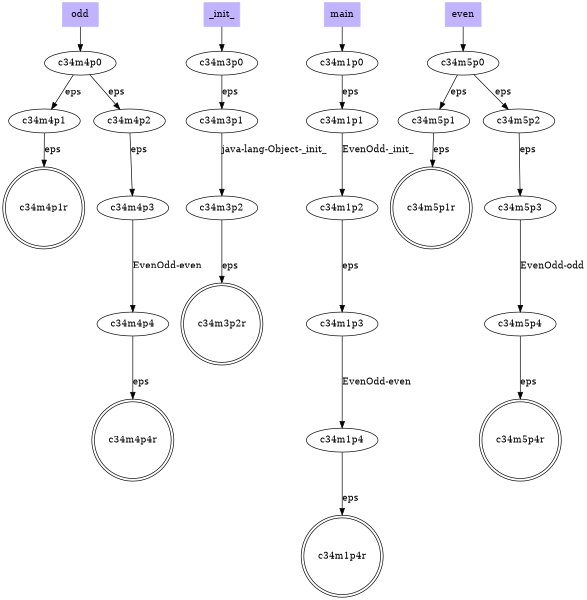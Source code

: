 digraph G {
	size = "4,4";
	shape=circle
	c34m4p0 -> c34m4p1[label="eps"]
	c34m4p0 -> c34m4p2[label="eps"]
	c34m4p1 -> c34m4p1r[label="eps"]
	c34m4p2 -> c34m4p3[label="eps"]
	c34m4p3 -> c34m4p4[label="EvenOdd-even"]
	c34m4p4 -> c34m4p4r[label="eps"]
	c34m3p0 -> c34m3p1[label="eps"]
	c34m3p1 -> c34m3p2[label="java-lang-Object-_init_"]
	c34m3p2 -> c34m3p2r[label="eps"]
	c34m1p0 -> c34m1p1[label="eps"]
	c34m1p1 -> c34m1p2[label="EvenOdd-_init_"]
	c34m1p2 -> c34m1p3[label="eps"]
	c34m1p3 -> c34m1p4[label="EvenOdd-even"]
	c34m1p4 -> c34m1p4r[label="eps"]
	c34m5p0 -> c34m5p1[label="eps"]
	c34m5p0 -> c34m5p2[label="eps"]
	c34m5p1 -> c34m5p1r[label="eps"]
	c34m5p2 -> c34m5p3[label="eps"]
	c34m5p3 -> c34m5p4[label="EvenOdd-odd"]
	c34m5p4 -> c34m5p4r[label="eps"]
	_init_[shape=box, style=filled,color=".7 .3 1.0",size ="3,3"]
	_init_ -> c34m3p0
	c34m3p2r[shape=doublecircle]
	even[shape=box, style=filled,color=".7 .3 1.0",size ="3,3"]
	even -> c34m5p0
	c34m5p1r[shape=doublecircle]
	c34m5p4r[shape=doublecircle]
	main[shape=box, style=filled,color=".7 .3 1.0",size ="3,3"]
	main -> c34m1p0
	c34m1p4r[shape=doublecircle]
	odd[shape=box, style=filled,color=".7 .3 1.0",size ="3,3"]
	odd -> c34m4p0
	c34m4p1r[shape=doublecircle]
	c34m4p4r[shape=doublecircle]
}

